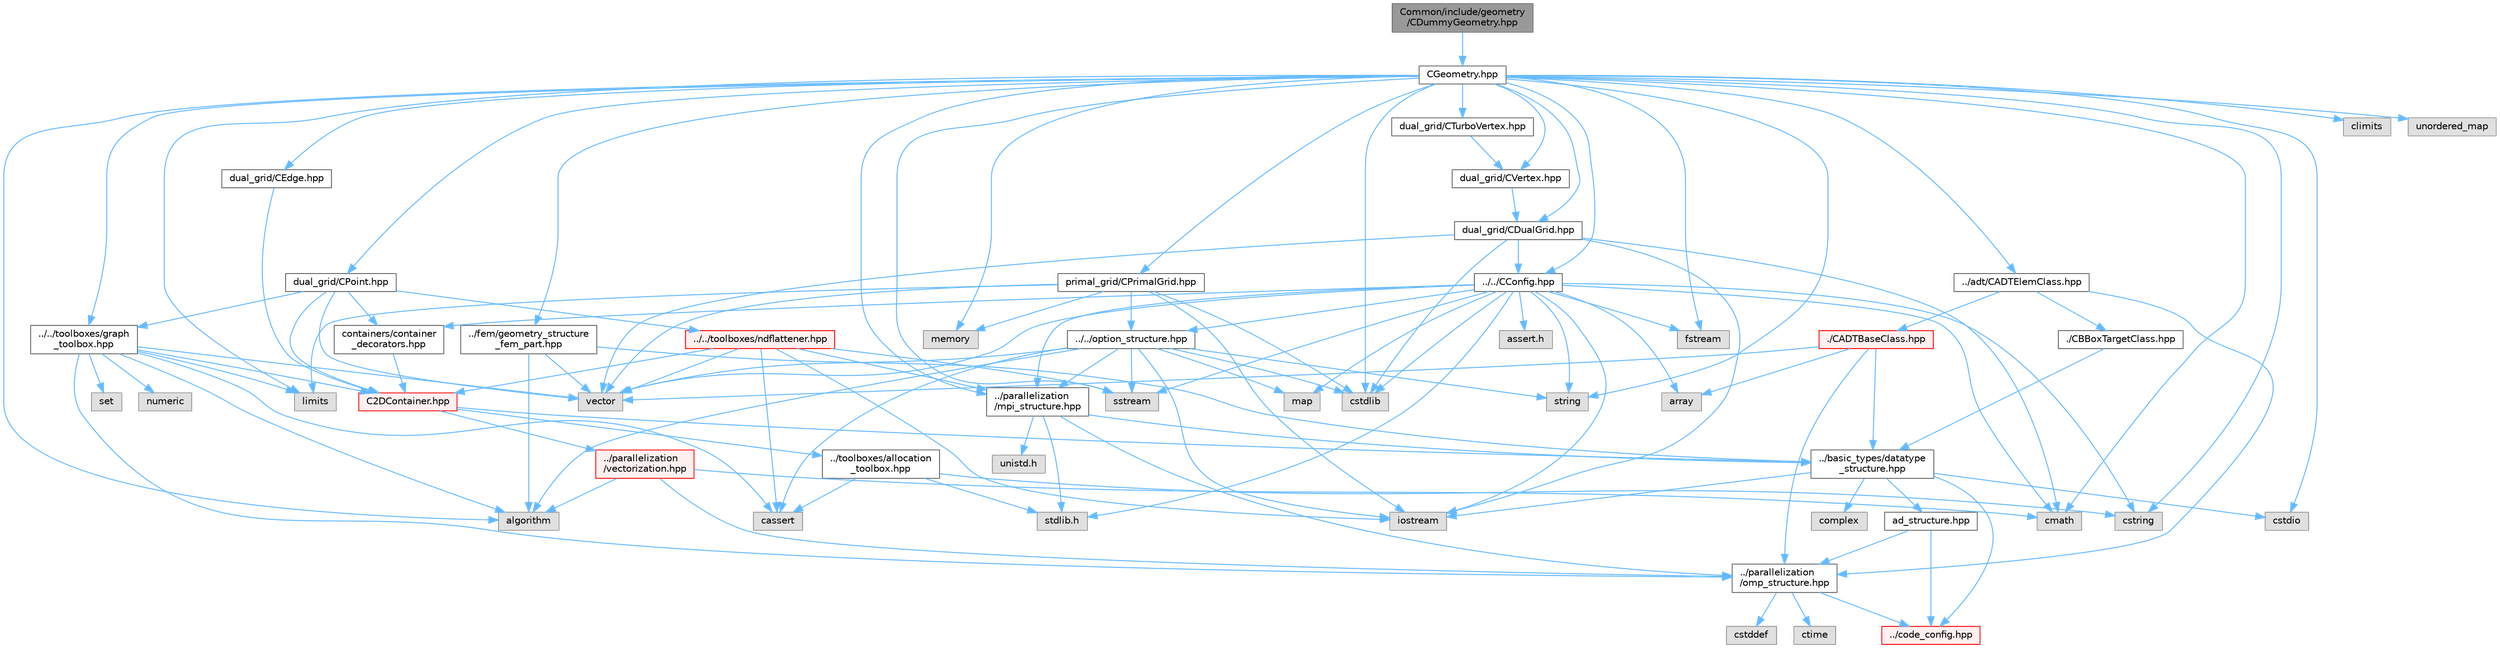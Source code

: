 digraph "Common/include/geometry/CDummyGeometry.hpp"
{
 // LATEX_PDF_SIZE
  bgcolor="transparent";
  edge [fontname=Helvetica,fontsize=10,labelfontname=Helvetica,labelfontsize=10];
  node [fontname=Helvetica,fontsize=10,shape=box,height=0.2,width=0.4];
  Node1 [id="Node000001",label="Common/include/geometry\l/CDummyGeometry.hpp",height=0.2,width=0.4,color="gray40", fillcolor="grey60", style="filled", fontcolor="black",tooltip="Headers of the dummy geometry class used in \"dry run\" mode."];
  Node1 -> Node2 [id="edge1_Node000001_Node000002",color="steelblue1",style="solid",tooltip=" "];
  Node2 [id="Node000002",label="CGeometry.hpp",height=0.2,width=0.4,color="grey40", fillcolor="white", style="filled",URL="$CGeometry_8hpp.html",tooltip="Headers of the main subroutines for creating the geometrical structure. The subroutines and functions..."];
  Node2 -> Node3 [id="edge2_Node000002_Node000003",color="steelblue1",style="solid",tooltip=" "];
  Node3 [id="Node000003",label="limits",height=0.2,width=0.4,color="grey60", fillcolor="#E0E0E0", style="filled",tooltip=" "];
  Node2 -> Node4 [id="edge3_Node000002_Node000004",color="steelblue1",style="solid",tooltip=" "];
  Node4 [id="Node000004",label="../parallelization\l/mpi_structure.hpp",height=0.2,width=0.4,color="grey40", fillcolor="white", style="filled",URL="$mpi__structure_8hpp.html",tooltip="Headers of the mpi interface for generalized datatypes. The subroutines and functions are in the mpi_..."];
  Node4 -> Node5 [id="edge4_Node000004_Node000005",color="steelblue1",style="solid",tooltip=" "];
  Node5 [id="Node000005",label="stdlib.h",height=0.2,width=0.4,color="grey60", fillcolor="#E0E0E0", style="filled",tooltip=" "];
  Node4 -> Node6 [id="edge5_Node000004_Node000006",color="steelblue1",style="solid",tooltip=" "];
  Node6 [id="Node000006",label="../basic_types/datatype\l_structure.hpp",height=0.2,width=0.4,color="grey40", fillcolor="white", style="filled",URL="$datatype__structure_8hpp.html",tooltip="Headers for generalized datatypes, defines an interface for AD types."];
  Node6 -> Node7 [id="edge6_Node000006_Node000007",color="steelblue1",style="solid",tooltip=" "];
  Node7 [id="Node000007",label="iostream",height=0.2,width=0.4,color="grey60", fillcolor="#E0E0E0", style="filled",tooltip=" "];
  Node6 -> Node8 [id="edge7_Node000006_Node000008",color="steelblue1",style="solid",tooltip=" "];
  Node8 [id="Node000008",label="complex",height=0.2,width=0.4,color="grey60", fillcolor="#E0E0E0", style="filled",tooltip=" "];
  Node6 -> Node9 [id="edge8_Node000006_Node000009",color="steelblue1",style="solid",tooltip=" "];
  Node9 [id="Node000009",label="cstdio",height=0.2,width=0.4,color="grey60", fillcolor="#E0E0E0", style="filled",tooltip=" "];
  Node6 -> Node10 [id="edge9_Node000006_Node000010",color="steelblue1",style="solid",tooltip=" "];
  Node10 [id="Node000010",label="../code_config.hpp",height=0.2,width=0.4,color="red", fillcolor="#FFF0F0", style="filled",URL="$code__config_8hpp.html",tooltip="Header file for collecting common macros, definitions and type configurations."];
  Node6 -> Node12 [id="edge10_Node000006_Node000012",color="steelblue1",style="solid",tooltip=" "];
  Node12 [id="Node000012",label="ad_structure.hpp",height=0.2,width=0.4,color="grey40", fillcolor="white", style="filled",URL="$ad__structure_8hpp.html",tooltip="Main routines for the algorithmic differentiation (AD) structure."];
  Node12 -> Node10 [id="edge11_Node000012_Node000010",color="steelblue1",style="solid",tooltip=" "];
  Node12 -> Node13 [id="edge12_Node000012_Node000013",color="steelblue1",style="solid",tooltip=" "];
  Node13 [id="Node000013",label="../parallelization\l/omp_structure.hpp",height=0.2,width=0.4,color="grey40", fillcolor="white", style="filled",URL="$omp__structure_8hpp.html",tooltip="OpenMP interface header, provides compatibility functions if the code is built without OpenMP support..."];
  Node13 -> Node14 [id="edge13_Node000013_Node000014",color="steelblue1",style="solid",tooltip=" "];
  Node14 [id="Node000014",label="cstddef",height=0.2,width=0.4,color="grey60", fillcolor="#E0E0E0", style="filled",tooltip=" "];
  Node13 -> Node10 [id="edge14_Node000013_Node000010",color="steelblue1",style="solid",tooltip=" "];
  Node13 -> Node15 [id="edge15_Node000013_Node000015",color="steelblue1",style="solid",tooltip=" "];
  Node15 [id="Node000015",label="ctime",height=0.2,width=0.4,color="grey60", fillcolor="#E0E0E0", style="filled",tooltip=" "];
  Node4 -> Node16 [id="edge16_Node000004_Node000016",color="steelblue1",style="solid",tooltip=" "];
  Node16 [id="Node000016",label="unistd.h",height=0.2,width=0.4,color="grey60", fillcolor="#E0E0E0", style="filled",tooltip=" "];
  Node4 -> Node13 [id="edge17_Node000004_Node000013",color="steelblue1",style="solid",tooltip=" "];
  Node2 -> Node17 [id="edge18_Node000002_Node000017",color="steelblue1",style="solid",tooltip=" "];
  Node17 [id="Node000017",label="string",height=0.2,width=0.4,color="grey60", fillcolor="#E0E0E0", style="filled",tooltip=" "];
  Node2 -> Node18 [id="edge19_Node000002_Node000018",color="steelblue1",style="solid",tooltip=" "];
  Node18 [id="Node000018",label="fstream",height=0.2,width=0.4,color="grey60", fillcolor="#E0E0E0", style="filled",tooltip=" "];
  Node2 -> Node19 [id="edge20_Node000002_Node000019",color="steelblue1",style="solid",tooltip=" "];
  Node19 [id="Node000019",label="sstream",height=0.2,width=0.4,color="grey60", fillcolor="#E0E0E0", style="filled",tooltip=" "];
  Node2 -> Node20 [id="edge21_Node000002_Node000020",color="steelblue1",style="solid",tooltip=" "];
  Node20 [id="Node000020",label="cmath",height=0.2,width=0.4,color="grey60", fillcolor="#E0E0E0", style="filled",tooltip=" "];
  Node2 -> Node21 [id="edge22_Node000002_Node000021",color="steelblue1",style="solid",tooltip=" "];
  Node21 [id="Node000021",label="algorithm",height=0.2,width=0.4,color="grey60", fillcolor="#E0E0E0", style="filled",tooltip=" "];
  Node2 -> Node22 [id="edge23_Node000002_Node000022",color="steelblue1",style="solid",tooltip=" "];
  Node22 [id="Node000022",label="cstring",height=0.2,width=0.4,color="grey60", fillcolor="#E0E0E0", style="filled",tooltip=" "];
  Node2 -> Node9 [id="edge24_Node000002_Node000009",color="steelblue1",style="solid",tooltip=" "];
  Node2 -> Node23 [id="edge25_Node000002_Node000023",color="steelblue1",style="solid",tooltip=" "];
  Node23 [id="Node000023",label="cstdlib",height=0.2,width=0.4,color="grey60", fillcolor="#E0E0E0", style="filled",tooltip=" "];
  Node2 -> Node24 [id="edge26_Node000002_Node000024",color="steelblue1",style="solid",tooltip=" "];
  Node24 [id="Node000024",label="climits",height=0.2,width=0.4,color="grey60", fillcolor="#E0E0E0", style="filled",tooltip=" "];
  Node2 -> Node25 [id="edge27_Node000002_Node000025",color="steelblue1",style="solid",tooltip=" "];
  Node25 [id="Node000025",label="memory",height=0.2,width=0.4,color="grey60", fillcolor="#E0E0E0", style="filled",tooltip=" "];
  Node2 -> Node26 [id="edge28_Node000002_Node000026",color="steelblue1",style="solid",tooltip=" "];
  Node26 [id="Node000026",label="unordered_map",height=0.2,width=0.4,color="grey60", fillcolor="#E0E0E0", style="filled",tooltip=" "];
  Node2 -> Node27 [id="edge29_Node000002_Node000027",color="steelblue1",style="solid",tooltip=" "];
  Node27 [id="Node000027",label="primal_grid/CPrimalGrid.hpp",height=0.2,width=0.4,color="grey40", fillcolor="white", style="filled",URL="$CPrimalGrid_8hpp.html",tooltip="Headers of the main subroutines for storing the primal grid structure. The subroutines and functions ..."];
  Node27 -> Node7 [id="edge30_Node000027_Node000007",color="steelblue1",style="solid",tooltip=" "];
  Node27 -> Node28 [id="edge31_Node000027_Node000028",color="steelblue1",style="solid",tooltip=" "];
  Node28 [id="Node000028",label="vector",height=0.2,width=0.4,color="grey60", fillcolor="#E0E0E0", style="filled",tooltip=" "];
  Node27 -> Node3 [id="edge32_Node000027_Node000003",color="steelblue1",style="solid",tooltip=" "];
  Node27 -> Node23 [id="edge33_Node000027_Node000023",color="steelblue1",style="solid",tooltip=" "];
  Node27 -> Node25 [id="edge34_Node000027_Node000025",color="steelblue1",style="solid",tooltip=" "];
  Node27 -> Node29 [id="edge35_Node000027_Node000029",color="steelblue1",style="solid",tooltip=" "];
  Node29 [id="Node000029",label="../../option_structure.hpp",height=0.2,width=0.4,color="grey40", fillcolor="white", style="filled",URL="$option__structure_8hpp.html",tooltip="Defines classes for referencing options for easy input in CConfig."];
  Node29 -> Node4 [id="edge36_Node000029_Node000004",color="steelblue1",style="solid",tooltip=" "];
  Node29 -> Node7 [id="edge37_Node000029_Node000007",color="steelblue1",style="solid",tooltip=" "];
  Node29 -> Node19 [id="edge38_Node000029_Node000019",color="steelblue1",style="solid",tooltip=" "];
  Node29 -> Node17 [id="edge39_Node000029_Node000017",color="steelblue1",style="solid",tooltip=" "];
  Node29 -> Node28 [id="edge40_Node000029_Node000028",color="steelblue1",style="solid",tooltip=" "];
  Node29 -> Node30 [id="edge41_Node000029_Node000030",color="steelblue1",style="solid",tooltip=" "];
  Node30 [id="Node000030",label="map",height=0.2,width=0.4,color="grey60", fillcolor="#E0E0E0", style="filled",tooltip=" "];
  Node29 -> Node23 [id="edge42_Node000029_Node000023",color="steelblue1",style="solid",tooltip=" "];
  Node29 -> Node21 [id="edge43_Node000029_Node000021",color="steelblue1",style="solid",tooltip=" "];
  Node29 -> Node31 [id="edge44_Node000029_Node000031",color="steelblue1",style="solid",tooltip=" "];
  Node31 [id="Node000031",label="cassert",height=0.2,width=0.4,color="grey60", fillcolor="#E0E0E0", style="filled",tooltip=" "];
  Node2 -> Node32 [id="edge45_Node000002_Node000032",color="steelblue1",style="solid",tooltip=" "];
  Node32 [id="Node000032",label="dual_grid/CDualGrid.hpp",height=0.2,width=0.4,color="grey40", fillcolor="white", style="filled",URL="$CDualGrid_8hpp.html",tooltip="Headers of the main subroutines for doing the complete dual grid structure. The subroutines and funct..."];
  Node32 -> Node20 [id="edge46_Node000032_Node000020",color="steelblue1",style="solid",tooltip=" "];
  Node32 -> Node7 [id="edge47_Node000032_Node000007",color="steelblue1",style="solid",tooltip=" "];
  Node32 -> Node23 [id="edge48_Node000032_Node000023",color="steelblue1",style="solid",tooltip=" "];
  Node32 -> Node28 [id="edge49_Node000032_Node000028",color="steelblue1",style="solid",tooltip=" "];
  Node32 -> Node33 [id="edge50_Node000032_Node000033",color="steelblue1",style="solid",tooltip=" "];
  Node33 [id="Node000033",label="../../CConfig.hpp",height=0.2,width=0.4,color="grey40", fillcolor="white", style="filled",URL="$CConfig_8hpp.html",tooltip="All the information about the definition of the physical problem. The subroutines and functions are i..."];
  Node33 -> Node4 [id="edge51_Node000033_Node000004",color="steelblue1",style="solid",tooltip=" "];
  Node33 -> Node7 [id="edge52_Node000033_Node000007",color="steelblue1",style="solid",tooltip=" "];
  Node33 -> Node23 [id="edge53_Node000033_Node000023",color="steelblue1",style="solid",tooltip=" "];
  Node33 -> Node18 [id="edge54_Node000033_Node000018",color="steelblue1",style="solid",tooltip=" "];
  Node33 -> Node19 [id="edge55_Node000033_Node000019",color="steelblue1",style="solid",tooltip=" "];
  Node33 -> Node17 [id="edge56_Node000033_Node000017",color="steelblue1",style="solid",tooltip=" "];
  Node33 -> Node22 [id="edge57_Node000033_Node000022",color="steelblue1",style="solid",tooltip=" "];
  Node33 -> Node28 [id="edge58_Node000033_Node000028",color="steelblue1",style="solid",tooltip=" "];
  Node33 -> Node34 [id="edge59_Node000033_Node000034",color="steelblue1",style="solid",tooltip=" "];
  Node34 [id="Node000034",label="array",height=0.2,width=0.4,color="grey60", fillcolor="#E0E0E0", style="filled",tooltip=" "];
  Node33 -> Node5 [id="edge60_Node000033_Node000005",color="steelblue1",style="solid",tooltip=" "];
  Node33 -> Node20 [id="edge61_Node000033_Node000020",color="steelblue1",style="solid",tooltip=" "];
  Node33 -> Node30 [id="edge62_Node000033_Node000030",color="steelblue1",style="solid",tooltip=" "];
  Node33 -> Node35 [id="edge63_Node000033_Node000035",color="steelblue1",style="solid",tooltip=" "];
  Node35 [id="Node000035",label="assert.h",height=0.2,width=0.4,color="grey60", fillcolor="#E0E0E0", style="filled",tooltip=" "];
  Node33 -> Node29 [id="edge64_Node000033_Node000029",color="steelblue1",style="solid",tooltip=" "];
  Node33 -> Node36 [id="edge65_Node000033_Node000036",color="steelblue1",style="solid",tooltip=" "];
  Node36 [id="Node000036",label="containers/container\l_decorators.hpp",height=0.2,width=0.4,color="grey40", fillcolor="white", style="filled",URL="$container__decorators_8hpp.html",tooltip="Collection of small classes that decorate C2DContainer to augment its functionality,..."];
  Node36 -> Node37 [id="edge66_Node000036_Node000037",color="steelblue1",style="solid",tooltip=" "];
  Node37 [id="Node000037",label="C2DContainer.hpp",height=0.2,width=0.4,color="red", fillcolor="#FFF0F0", style="filled",URL="$C2DContainer_8hpp.html",tooltip="A templated vector/matrix object."];
  Node37 -> Node38 [id="edge67_Node000037_Node000038",color="steelblue1",style="solid",tooltip=" "];
  Node38 [id="Node000038",label="../toolboxes/allocation\l_toolbox.hpp",height=0.2,width=0.4,color="grey40", fillcolor="white", style="filled",URL="$allocation__toolbox_8hpp.html",tooltip="Helper function and classes for memory allocation. Focus on portability across platforms."];
  Node38 -> Node5 [id="edge68_Node000038_Node000005",color="steelblue1",style="solid",tooltip=" "];
  Node38 -> Node22 [id="edge69_Node000038_Node000022",color="steelblue1",style="solid",tooltip=" "];
  Node38 -> Node31 [id="edge70_Node000038_Node000031",color="steelblue1",style="solid",tooltip=" "];
  Node37 -> Node6 [id="edge71_Node000037_Node000006",color="steelblue1",style="solid",tooltip=" "];
  Node37 -> Node39 [id="edge72_Node000037_Node000039",color="steelblue1",style="solid",tooltip=" "];
  Node39 [id="Node000039",label="../parallelization\l/vectorization.hpp",height=0.2,width=0.4,color="red", fillcolor="#FFF0F0", style="filled",URL="$vectorization_8hpp.html",tooltip="Implementation of a portable SIMD type."];
  Node39 -> Node13 [id="edge73_Node000039_Node000013",color="steelblue1",style="solid",tooltip=" "];
  Node39 -> Node21 [id="edge74_Node000039_Node000021",color="steelblue1",style="solid",tooltip=" "];
  Node39 -> Node20 [id="edge75_Node000039_Node000020",color="steelblue1",style="solid",tooltip=" "];
  Node2 -> Node46 [id="edge76_Node000002_Node000046",color="steelblue1",style="solid",tooltip=" "];
  Node46 [id="Node000046",label="dual_grid/CPoint.hpp",height=0.2,width=0.4,color="grey40", fillcolor="white", style="filled",URL="$CPoint_8hpp.html",tooltip="Declaration of the point class that stores geometric and adjacency information for dual control volum..."];
  Node46 -> Node37 [id="edge77_Node000046_Node000037",color="steelblue1",style="solid",tooltip=" "];
  Node46 -> Node36 [id="edge78_Node000046_Node000036",color="steelblue1",style="solid",tooltip=" "];
  Node46 -> Node47 [id="edge79_Node000046_Node000047",color="steelblue1",style="solid",tooltip=" "];
  Node47 [id="Node000047",label="../../toolboxes/graph\l_toolbox.hpp",height=0.2,width=0.4,color="grey40", fillcolor="white", style="filled",URL="$graph__toolbox_8hpp.html",tooltip="Functions and classes to build/represent sparse graphs or sparse patterns."];
  Node47 -> Node37 [id="edge80_Node000047_Node000037",color="steelblue1",style="solid",tooltip=" "];
  Node47 -> Node13 [id="edge81_Node000047_Node000013",color="steelblue1",style="solid",tooltip=" "];
  Node47 -> Node48 [id="edge82_Node000047_Node000048",color="steelblue1",style="solid",tooltip=" "];
  Node48 [id="Node000048",label="set",height=0.2,width=0.4,color="grey60", fillcolor="#E0E0E0", style="filled",tooltip=" "];
  Node47 -> Node28 [id="edge83_Node000047_Node000028",color="steelblue1",style="solid",tooltip=" "];
  Node47 -> Node3 [id="edge84_Node000047_Node000003",color="steelblue1",style="solid",tooltip=" "];
  Node47 -> Node31 [id="edge85_Node000047_Node000031",color="steelblue1",style="solid",tooltip=" "];
  Node47 -> Node21 [id="edge86_Node000047_Node000021",color="steelblue1",style="solid",tooltip=" "];
  Node47 -> Node49 [id="edge87_Node000047_Node000049",color="steelblue1",style="solid",tooltip=" "];
  Node49 [id="Node000049",label="numeric",height=0.2,width=0.4,color="grey60", fillcolor="#E0E0E0", style="filled",tooltip=" "];
  Node46 -> Node28 [id="edge88_Node000046_Node000028",color="steelblue1",style="solid",tooltip=" "];
  Node46 -> Node50 [id="edge89_Node000046_Node000050",color="steelblue1",style="solid",tooltip=" "];
  Node50 [id="Node000050",label="../../toolboxes/ndflattener.hpp",height=0.2,width=0.4,color="red", fillcolor="#FFF0F0", style="filled",URL="$ndflattener_8hpp.html",tooltip="Flatten pointer-to-pointer-... arrays for MPI communication."];
  Node50 -> Node31 [id="edge90_Node000050_Node000031",color="steelblue1",style="solid",tooltip=" "];
  Node50 -> Node7 [id="edge91_Node000050_Node000007",color="steelblue1",style="solid",tooltip=" "];
  Node50 -> Node19 [id="edge92_Node000050_Node000019",color="steelblue1",style="solid",tooltip=" "];
  Node50 -> Node28 [id="edge93_Node000050_Node000028",color="steelblue1",style="solid",tooltip=" "];
  Node50 -> Node37 [id="edge94_Node000050_Node000037",color="steelblue1",style="solid",tooltip=" "];
  Node50 -> Node4 [id="edge95_Node000050_Node000004",color="steelblue1",style="solid",tooltip=" "];
  Node2 -> Node51 [id="edge96_Node000002_Node000051",color="steelblue1",style="solid",tooltip=" "];
  Node51 [id="Node000051",label="dual_grid/CEdge.hpp",height=0.2,width=0.4,color="grey40", fillcolor="white", style="filled",URL="$CEdge_8hpp.html",tooltip="Declaration of the edge class CEdge.cpp file."];
  Node51 -> Node37 [id="edge97_Node000051_Node000037",color="steelblue1",style="solid",tooltip=" "];
  Node2 -> Node52 [id="edge98_Node000002_Node000052",color="steelblue1",style="solid",tooltip=" "];
  Node52 [id="Node000052",label="dual_grid/CVertex.hpp",height=0.2,width=0.4,color="grey40", fillcolor="white", style="filled",URL="$CVertex_8hpp.html",tooltip="Headers of the main subroutines for doing the complete dual grid structure. The subroutines and funct..."];
  Node52 -> Node32 [id="edge99_Node000052_Node000032",color="steelblue1",style="solid",tooltip=" "];
  Node2 -> Node53 [id="edge100_Node000002_Node000053",color="steelblue1",style="solid",tooltip=" "];
  Node53 [id="Node000053",label="dual_grid/CTurboVertex.hpp",height=0.2,width=0.4,color="grey40", fillcolor="white", style="filled",URL="$CTurboVertex_8hpp.html",tooltip="Headers of the main subroutines for doing the complete dual grid structure. The subroutines and funct..."];
  Node53 -> Node52 [id="edge101_Node000053_Node000052",color="steelblue1",style="solid",tooltip=" "];
  Node2 -> Node33 [id="edge102_Node000002_Node000033",color="steelblue1",style="solid",tooltip=" "];
  Node2 -> Node54 [id="edge103_Node000002_Node000054",color="steelblue1",style="solid",tooltip=" "];
  Node54 [id="Node000054",label="../fem/geometry_structure\l_fem_part.hpp",height=0.2,width=0.4,color="grey40", fillcolor="white", style="filled",URL="$geometry__structure__fem__part_8hpp.html",tooltip="Helper classes for the Fluid FEM solver."];
  Node54 -> Node6 [id="edge104_Node000054_Node000006",color="steelblue1",style="solid",tooltip=" "];
  Node54 -> Node28 [id="edge105_Node000054_Node000028",color="steelblue1",style="solid",tooltip=" "];
  Node54 -> Node21 [id="edge106_Node000054_Node000021",color="steelblue1",style="solid",tooltip=" "];
  Node2 -> Node47 [id="edge107_Node000002_Node000047",color="steelblue1",style="solid",tooltip=" "];
  Node2 -> Node55 [id="edge108_Node000002_Node000055",color="steelblue1",style="solid",tooltip=" "];
  Node55 [id="Node000055",label="../adt/CADTElemClass.hpp",height=0.2,width=0.4,color="grey40", fillcolor="white", style="filled",URL="$CADTElemClass_8hpp.html",tooltip="Class for storing an ADT of (linear) elements in an arbitrary number of dimensions."];
  Node55 -> Node56 [id="edge109_Node000055_Node000056",color="steelblue1",style="solid",tooltip=" "];
  Node56 [id="Node000056",label="./CADTBaseClass.hpp",height=0.2,width=0.4,color="red", fillcolor="#FFF0F0", style="filled",URL="$CADTBaseClass_8hpp.html",tooltip="Base class for storing an ADT in an arbitrary number of dimensions."];
  Node56 -> Node28 [id="edge110_Node000056_Node000028",color="steelblue1",style="solid",tooltip=" "];
  Node56 -> Node34 [id="edge111_Node000056_Node000034",color="steelblue1",style="solid",tooltip=" "];
  Node56 -> Node6 [id="edge112_Node000056_Node000006",color="steelblue1",style="solid",tooltip=" "];
  Node56 -> Node13 [id="edge113_Node000056_Node000013",color="steelblue1",style="solid",tooltip=" "];
  Node55 -> Node58 [id="edge114_Node000055_Node000058",color="steelblue1",style="solid",tooltip=" "];
  Node58 [id="Node000058",label="./CBBoxTargetClass.hpp",height=0.2,width=0.4,color="grey40", fillcolor="white", style="filled",URL="$CBBoxTargetClass_8hpp.html",tooltip="Class for storing the information of a possible bounding box candidate during a minimum distance sear..."];
  Node58 -> Node6 [id="edge115_Node000058_Node000006",color="steelblue1",style="solid",tooltip=" "];
  Node55 -> Node13 [id="edge116_Node000055_Node000013",color="steelblue1",style="solid",tooltip=" "];
}

